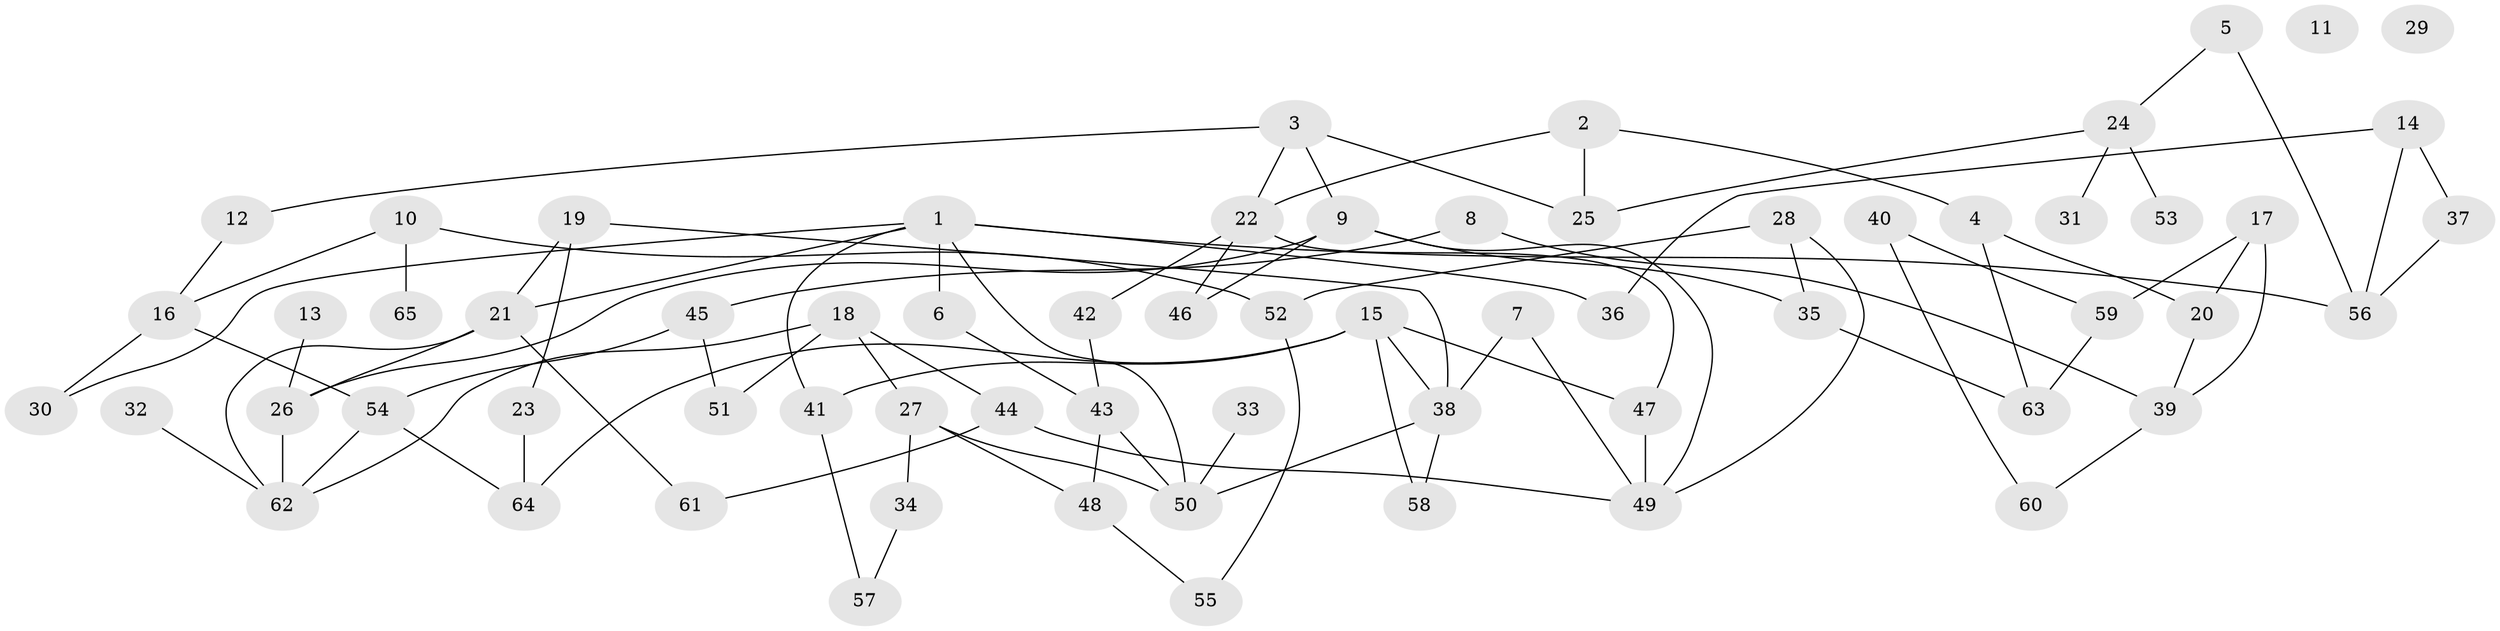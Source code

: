 // coarse degree distribution, {2: 0.2564102564102564, 0: 0.05128205128205128, 1: 0.15384615384615385, 3: 0.23076923076923078, 6: 0.07692307692307693, 4: 0.1282051282051282, 5: 0.07692307692307693, 8: 0.02564102564102564}
// Generated by graph-tools (version 1.1) at 2025/43/03/04/25 21:43:02]
// undirected, 65 vertices, 94 edges
graph export_dot {
graph [start="1"]
  node [color=gray90,style=filled];
  1;
  2;
  3;
  4;
  5;
  6;
  7;
  8;
  9;
  10;
  11;
  12;
  13;
  14;
  15;
  16;
  17;
  18;
  19;
  20;
  21;
  22;
  23;
  24;
  25;
  26;
  27;
  28;
  29;
  30;
  31;
  32;
  33;
  34;
  35;
  36;
  37;
  38;
  39;
  40;
  41;
  42;
  43;
  44;
  45;
  46;
  47;
  48;
  49;
  50;
  51;
  52;
  53;
  54;
  55;
  56;
  57;
  58;
  59;
  60;
  61;
  62;
  63;
  64;
  65;
  1 -- 6;
  1 -- 21;
  1 -- 30;
  1 -- 36;
  1 -- 41;
  1 -- 50;
  1 -- 56;
  2 -- 4;
  2 -- 22;
  2 -- 25;
  3 -- 9;
  3 -- 12;
  3 -- 22;
  3 -- 25;
  4 -- 20;
  4 -- 63;
  5 -- 24;
  5 -- 56;
  6 -- 43;
  7 -- 38;
  7 -- 49;
  8 -- 39;
  8 -- 45;
  9 -- 26;
  9 -- 35;
  9 -- 46;
  9 -- 49;
  10 -- 16;
  10 -- 52;
  10 -- 65;
  12 -- 16;
  13 -- 26;
  14 -- 36;
  14 -- 37;
  14 -- 56;
  15 -- 38;
  15 -- 41;
  15 -- 47;
  15 -- 58;
  15 -- 64;
  16 -- 30;
  16 -- 54;
  17 -- 20;
  17 -- 39;
  17 -- 59;
  18 -- 27;
  18 -- 44;
  18 -- 51;
  18 -- 62;
  19 -- 21;
  19 -- 23;
  19 -- 38;
  20 -- 39;
  21 -- 26;
  21 -- 61;
  21 -- 62;
  22 -- 42;
  22 -- 46;
  22 -- 47;
  23 -- 64;
  24 -- 25;
  24 -- 31;
  24 -- 53;
  26 -- 62;
  27 -- 34;
  27 -- 48;
  27 -- 50;
  28 -- 35;
  28 -- 49;
  28 -- 52;
  32 -- 62;
  33 -- 50;
  34 -- 57;
  35 -- 63;
  37 -- 56;
  38 -- 50;
  38 -- 58;
  39 -- 60;
  40 -- 59;
  40 -- 60;
  41 -- 57;
  42 -- 43;
  43 -- 48;
  43 -- 50;
  44 -- 49;
  44 -- 61;
  45 -- 51;
  45 -- 54;
  47 -- 49;
  48 -- 55;
  52 -- 55;
  54 -- 62;
  54 -- 64;
  59 -- 63;
}
